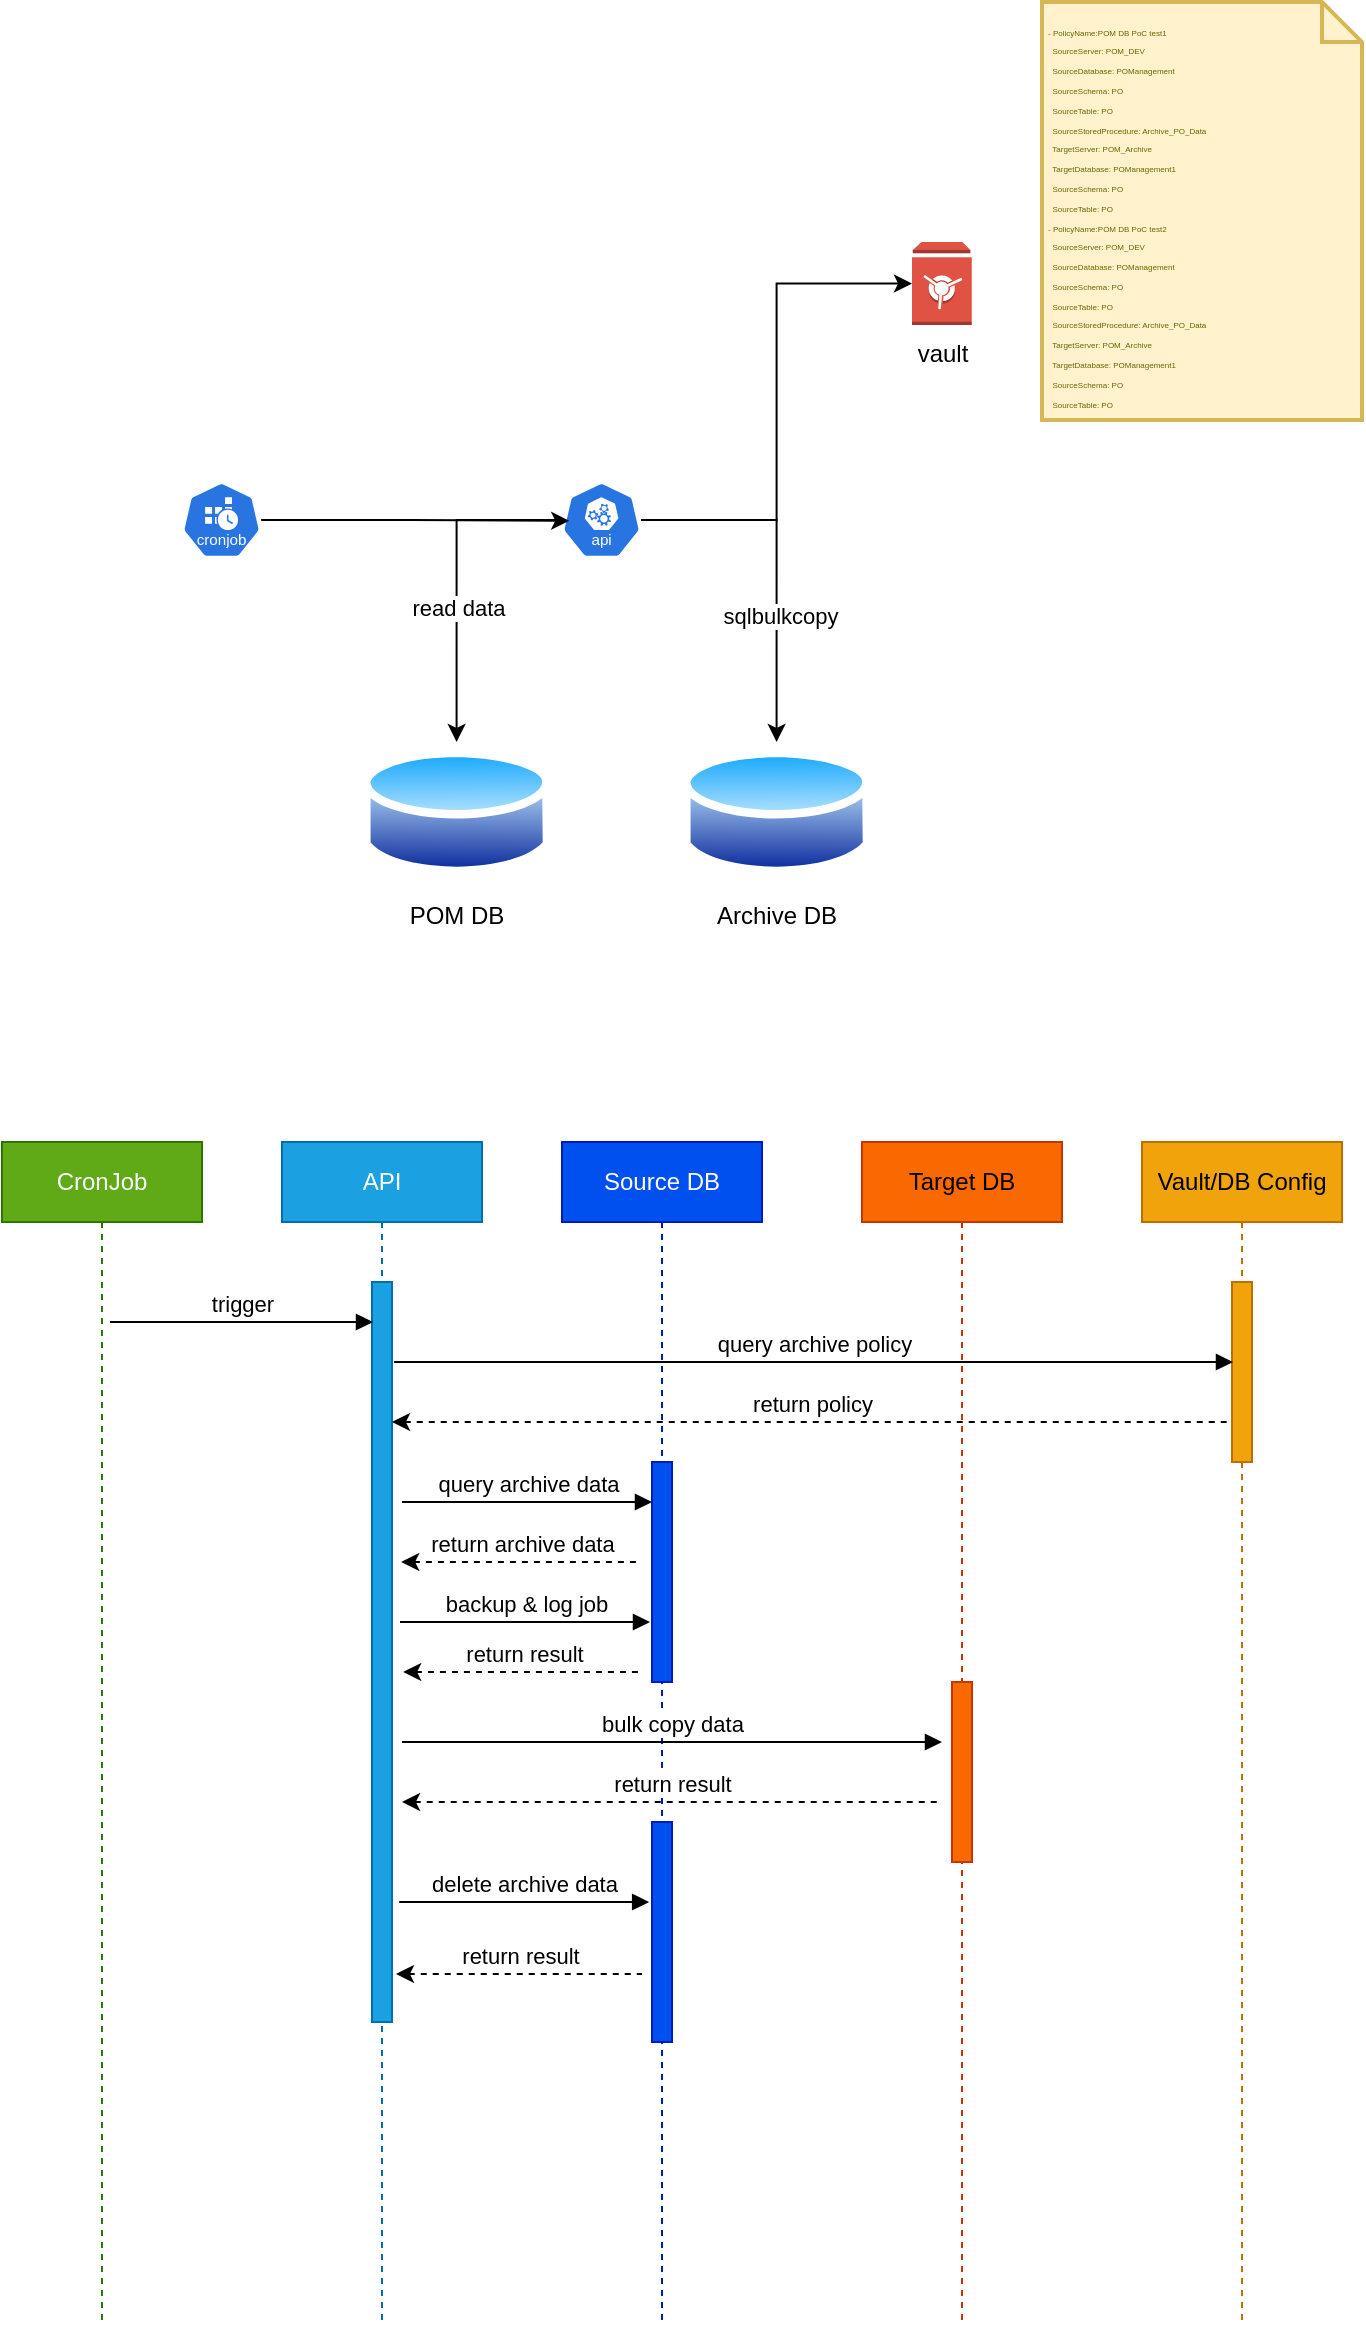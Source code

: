 <mxfile version="26.0.16">
  <diagram name="Page-1" id="eNsGda5qm_5_mq_R6bHS">
    <mxGraphModel dx="1185" dy="1796" grid="1" gridSize="10" guides="1" tooltips="1" connect="1" arrows="1" fold="1" page="1" pageScale="1" pageWidth="827" pageHeight="1169" math="0" shadow="0">
      <root>
        <mxCell id="0" />
        <mxCell id="1" parent="0" />
        <mxCell id="yhK1gvrLa2TBpqXnLQNI-1" value="" style="aspect=fixed;sketch=0;html=1;dashed=0;whitespace=wrap;verticalLabelPosition=bottom;verticalAlign=top;fillColor=#2875E2;strokeColor=#ffffff;points=[[0.005,0.63,0],[0.1,0.2,0],[0.9,0.2,0],[0.5,0,0],[0.995,0.63,0],[0.72,0.99,0],[0.5,1,0],[0.28,0.99,0]];shape=mxgraph.kubernetes.icon2;kubernetesLabel=1;prIcon=cronjob" vertex="1" parent="1">
          <mxGeometry x="120" y="230" width="39.58" height="38" as="geometry" />
        </mxCell>
        <mxCell id="yhK1gvrLa2TBpqXnLQNI-10" style="edgeStyle=orthogonalEdgeStyle;rounded=0;orthogonalLoop=1;jettySize=auto;html=1;" edge="1" parent="1" source="yhK1gvrLa2TBpqXnLQNI-2" target="yhK1gvrLa2TBpqXnLQNI-5">
          <mxGeometry relative="1" as="geometry" />
        </mxCell>
        <mxCell id="yhK1gvrLa2TBpqXnLQNI-13" value="read data" style="edgeLabel;html=1;align=center;verticalAlign=middle;resizable=0;points=[];" vertex="1" connectable="0" parent="yhK1gvrLa2TBpqXnLQNI-10">
          <mxGeometry x="0.17" relative="1" as="geometry">
            <mxPoint as="offset" />
          </mxGeometry>
        </mxCell>
        <mxCell id="yhK1gvrLa2TBpqXnLQNI-11" style="edgeStyle=orthogonalEdgeStyle;rounded=0;orthogonalLoop=1;jettySize=auto;html=1;" edge="1" parent="1" source="yhK1gvrLa2TBpqXnLQNI-2" target="yhK1gvrLa2TBpqXnLQNI-6">
          <mxGeometry relative="1" as="geometry" />
        </mxCell>
        <mxCell id="yhK1gvrLa2TBpqXnLQNI-12" value="sqlbulkcopy" style="edgeLabel;html=1;align=center;verticalAlign=middle;resizable=0;points=[];" vertex="1" connectable="0" parent="yhK1gvrLa2TBpqXnLQNI-11">
          <mxGeometry x="0.288" y="1" relative="1" as="geometry">
            <mxPoint as="offset" />
          </mxGeometry>
        </mxCell>
        <mxCell id="yhK1gvrLa2TBpqXnLQNI-2" value="" style="aspect=fixed;sketch=0;html=1;dashed=0;whitespace=wrap;verticalLabelPosition=bottom;verticalAlign=top;fillColor=#2875E2;strokeColor=#ffffff;points=[[0.005,0.63,0],[0.1,0.2,0],[0.9,0.2,0],[0.5,0,0],[0.995,0.63,0],[0.72,0.99,0],[0.5,1,0],[0.28,0.99,0]];shape=mxgraph.kubernetes.icon2;kubernetesLabel=1;prIcon=api" vertex="1" parent="1">
          <mxGeometry x="310" y="230" width="39.58" height="38" as="geometry" />
        </mxCell>
        <mxCell id="yhK1gvrLa2TBpqXnLQNI-3" value="vault" style="outlineConnect=0;dashed=0;verticalLabelPosition=bottom;verticalAlign=top;align=center;html=1;shape=mxgraph.aws3.vault;fillColor=#E05243;gradientColor=none;" vertex="1" parent="1">
          <mxGeometry x="485" y="110" width="29.88" height="41.5" as="geometry" />
        </mxCell>
        <mxCell id="yhK1gvrLa2TBpqXnLQNI-5" value="POM DB" style="image;aspect=fixed;perimeter=ellipsePerimeter;html=1;align=center;shadow=0;dashed=0;spacingTop=3;image=img/lib/active_directory/database.svg;" vertex="1" parent="1">
          <mxGeometry x="210" y="360" width="94.59" height="70" as="geometry" />
        </mxCell>
        <mxCell id="yhK1gvrLa2TBpqXnLQNI-6" value="Archive DB" style="image;aspect=fixed;perimeter=ellipsePerimeter;html=1;align=center;shadow=0;dashed=0;spacingTop=3;image=img/lib/active_directory/database.svg;" vertex="1" parent="1">
          <mxGeometry x="370" y="360" width="94.59" height="70" as="geometry" />
        </mxCell>
        <mxCell id="yhK1gvrLa2TBpqXnLQNI-7" style="edgeStyle=orthogonalEdgeStyle;rounded=0;orthogonalLoop=1;jettySize=auto;html=1;entryX=0.091;entryY=0.51;entryDx=0;entryDy=0;entryPerimeter=0;" edge="1" parent="1" source="yhK1gvrLa2TBpqXnLQNI-1" target="yhK1gvrLa2TBpqXnLQNI-2">
          <mxGeometry relative="1" as="geometry" />
        </mxCell>
        <mxCell id="yhK1gvrLa2TBpqXnLQNI-8" style="edgeStyle=orthogonalEdgeStyle;rounded=0;orthogonalLoop=1;jettySize=auto;html=1;entryX=0;entryY=0.5;entryDx=0;entryDy=0;entryPerimeter=0;" edge="1" parent="1" source="yhK1gvrLa2TBpqXnLQNI-2" target="yhK1gvrLa2TBpqXnLQNI-3">
          <mxGeometry relative="1" as="geometry">
            <mxPoint x="350" y="250" as="sourcePoint" />
          </mxGeometry>
        </mxCell>
        <mxCell id="yhK1gvrLa2TBpqXnLQNI-9" value="&lt;div style=&quot;line-height: 70%;&quot;&gt;&lt;div&gt;&lt;font style=&quot;font-size: 4px; line-height: 2.8px;&quot;&gt;- PolicyName:POM DB PoC test1&lt;/font&gt;&lt;/div&gt;&lt;div&gt;&lt;font style=&quot;font-size: 4px; line-height: 2.8px;&quot;&gt;&amp;nbsp; SourceServer: POM_DEV&lt;/font&gt;&lt;/div&gt;&lt;div&gt;&lt;font style=&quot;font-size: 4px; line-height: 2.8px;&quot;&gt;&amp;nbsp; SourceDatabase: POManagement&lt;/font&gt;&lt;/div&gt;&lt;div&gt;&lt;font style=&quot;font-size: 4px; line-height: 2.8px;&quot;&gt;&amp;nbsp; SourceSchema: PO&lt;/font&gt;&lt;/div&gt;&lt;div&gt;&lt;font style=&quot;font-size: 4px; line-height: 2.8px;&quot;&gt;&amp;nbsp; SourceTable: PO&lt;/font&gt;&lt;/div&gt;&lt;div&gt;&lt;font style=&quot;font-size: 4px; line-height: 2.8px;&quot;&gt;&amp;nbsp; SourceStoredProcedure: Archive_PO_Data&lt;/font&gt;&lt;/div&gt;&lt;div&gt;&lt;font style=&quot;font-size: 4px; line-height: 2.8px;&quot;&gt;&amp;nbsp; TargetServer: POM_Archive&lt;/font&gt;&lt;/div&gt;&lt;div&gt;&lt;font style=&quot;font-size: 4px; line-height: 2.8px;&quot;&gt;&amp;nbsp; TargetDatabase: POManagement1&lt;/font&gt;&lt;/div&gt;&lt;div&gt;&lt;font style=&quot;font-size: 4px; line-height: 2.8px;&quot;&gt;&amp;nbsp; SourceSchema: PO&lt;/font&gt;&lt;/div&gt;&lt;div&gt;&lt;font style=&quot;font-size: 4px; line-height: 2.8px;&quot;&gt;&amp;nbsp; SourceTable: PO&lt;/font&gt;&lt;/div&gt;&lt;div&gt;&lt;font style=&quot;font-size: 4px; line-height: 2.8px;&quot;&gt;- PolicyName:POM DB PoC test2&lt;/font&gt;&lt;/div&gt;&lt;div&gt;&lt;font style=&quot;font-size: 4px; line-height: 2.8px;&quot;&gt;&amp;nbsp; SourceServer: POM_DEV&lt;/font&gt;&lt;/div&gt;&lt;div&gt;&lt;font style=&quot;font-size: 4px; line-height: 2.8px;&quot;&gt;&amp;nbsp; SourceDatabase: POManagement&lt;/font&gt;&lt;/div&gt;&lt;div&gt;&lt;font style=&quot;font-size: 4px; line-height: 2.8px;&quot;&gt;&amp;nbsp; SourceSchema: PO&lt;/font&gt;&lt;/div&gt;&lt;div&gt;&lt;font style=&quot;font-size: 4px; line-height: 2.8px;&quot;&gt;&amp;nbsp; SourceTable: PO&lt;/font&gt;&lt;/div&gt;&lt;div&gt;&lt;font style=&quot;font-size: 4px; line-height: 2.8px;&quot;&gt;&amp;nbsp; SourceStoredProcedure: Archive_PO_Data&lt;/font&gt;&lt;/div&gt;&lt;div&gt;&lt;font style=&quot;font-size: 4px; line-height: 2.8px;&quot;&gt;&amp;nbsp; TargetServer: POM_Archive&lt;/font&gt;&lt;/div&gt;&lt;div&gt;&lt;font style=&quot;font-size: 4px; line-height: 2.8px;&quot;&gt;&amp;nbsp; TargetDatabase: POManagement1&lt;/font&gt;&lt;/div&gt;&lt;div&gt;&lt;font style=&quot;font-size: 4px; line-height: 2.8px;&quot;&gt;&amp;nbsp; SourceSchema: PO&lt;/font&gt;&lt;/div&gt;&lt;div&gt;&lt;font style=&quot;font-size: 4px; line-height: 2.8px;&quot;&gt;&amp;nbsp; SourceTable: PO&lt;/font&gt;&lt;/div&gt;&lt;/div&gt;" style="shape=note;strokeWidth=2;fontSize=14;size=20;whiteSpace=wrap;html=1;fillColor=#fff2cc;strokeColor=#d6b656;fontColor=#666600;align=left;verticalAlign=middle;spacing=3;labelPosition=center;verticalLabelPosition=middle;" vertex="1" parent="1">
          <mxGeometry x="550" y="-10" width="160" height="209" as="geometry" />
        </mxCell>
        <mxCell id="yhK1gvrLa2TBpqXnLQNI-32" value="CronJob" style="shape=umlLifeline;perimeter=lifelinePerimeter;whiteSpace=wrap;html=1;container=1;dropTarget=0;collapsible=0;recursiveResize=0;outlineConnect=0;portConstraint=eastwest;newEdgeStyle={&quot;edgeStyle&quot;:&quot;elbowEdgeStyle&quot;,&quot;elbow&quot;:&quot;vertical&quot;,&quot;curved&quot;:0,&quot;rounded&quot;:0};fillColor=#60a917;fontColor=#ffffff;strokeColor=#2D7600;" vertex="1" parent="1">
          <mxGeometry x="30" y="560" width="100" height="590" as="geometry" />
        </mxCell>
        <mxCell id="yhK1gvrLa2TBpqXnLQNI-33" value="API" style="shape=umlLifeline;perimeter=lifelinePerimeter;whiteSpace=wrap;html=1;container=1;dropTarget=0;collapsible=0;recursiveResize=0;outlineConnect=0;portConstraint=eastwest;newEdgeStyle={&quot;edgeStyle&quot;:&quot;elbowEdgeStyle&quot;,&quot;elbow&quot;:&quot;vertical&quot;,&quot;curved&quot;:0,&quot;rounded&quot;:0};fillColor=#1ba1e2;fontColor=#ffffff;strokeColor=#006EAF;" vertex="1" parent="1">
          <mxGeometry x="170" y="560" width="100" height="590" as="geometry" />
        </mxCell>
        <mxCell id="yhK1gvrLa2TBpqXnLQNI-39" value="" style="html=1;points=[[0,0,0,0,5],[0,1,0,0,-5],[1,0,0,0,5],[1,1,0,0,-5]];perimeter=orthogonalPerimeter;outlineConnect=0;targetShapes=umlLifeline;portConstraint=eastwest;newEdgeStyle={&quot;curved&quot;:0,&quot;rounded&quot;:0};fillColor=#1ba1e2;fontColor=#ffffff;strokeColor=#006EAF;" vertex="1" parent="yhK1gvrLa2TBpqXnLQNI-33">
          <mxGeometry x="45" y="70" width="10" height="370" as="geometry" />
        </mxCell>
        <mxCell id="yhK1gvrLa2TBpqXnLQNI-34" value="Source DB" style="shape=umlLifeline;perimeter=lifelinePerimeter;whiteSpace=wrap;html=1;container=1;dropTarget=0;collapsible=0;recursiveResize=0;outlineConnect=0;portConstraint=eastwest;newEdgeStyle={&quot;edgeStyle&quot;:&quot;elbowEdgeStyle&quot;,&quot;elbow&quot;:&quot;vertical&quot;,&quot;curved&quot;:0,&quot;rounded&quot;:0};fillColor=#0050ef;fontColor=#ffffff;strokeColor=#001DBC;" vertex="1" parent="1">
          <mxGeometry x="310" y="560" width="100" height="590" as="geometry" />
        </mxCell>
        <mxCell id="yhK1gvrLa2TBpqXnLQNI-41" value="" style="html=1;points=[[0,0,0,0,5],[0,1,0,0,-5],[1,0,0,0,5],[1,1,0,0,-5]];perimeter=orthogonalPerimeter;outlineConnect=0;targetShapes=umlLifeline;portConstraint=eastwest;newEdgeStyle={&quot;curved&quot;:0,&quot;rounded&quot;:0};fillColor=#0050ef;fontColor=#ffffff;strokeColor=#001DBC;" vertex="1" parent="yhK1gvrLa2TBpqXnLQNI-34">
          <mxGeometry x="45" y="160" width="10" height="110" as="geometry" />
        </mxCell>
        <mxCell id="yhK1gvrLa2TBpqXnLQNI-48" value="" style="html=1;points=[[0,0,0,0,5],[0,1,0,0,-5],[1,0,0,0,5],[1,1,0,0,-5]];perimeter=orthogonalPerimeter;outlineConnect=0;targetShapes=umlLifeline;portConstraint=eastwest;newEdgeStyle={&quot;curved&quot;:0,&quot;rounded&quot;:0};fillColor=#0050ef;fontColor=#ffffff;strokeColor=#001DBC;" vertex="1" parent="yhK1gvrLa2TBpqXnLQNI-34">
          <mxGeometry x="45" y="340" width="10" height="110" as="geometry" />
        </mxCell>
        <mxCell id="yhK1gvrLa2TBpqXnLQNI-35" value="Target DB" style="shape=umlLifeline;perimeter=lifelinePerimeter;whiteSpace=wrap;html=1;container=1;dropTarget=0;collapsible=0;recursiveResize=0;outlineConnect=0;portConstraint=eastwest;newEdgeStyle={&quot;edgeStyle&quot;:&quot;elbowEdgeStyle&quot;,&quot;elbow&quot;:&quot;vertical&quot;,&quot;curved&quot;:0,&quot;rounded&quot;:0};fillColor=#fa6800;fontColor=#000000;strokeColor=#C73500;" vertex="1" parent="1">
          <mxGeometry x="460" y="560" width="100" height="590" as="geometry" />
        </mxCell>
        <mxCell id="yhK1gvrLa2TBpqXnLQNI-42" value="" style="html=1;points=[[0,0,0,0,5],[0,1,0,0,-5],[1,0,0,0,5],[1,1,0,0,-5]];perimeter=orthogonalPerimeter;outlineConnect=0;targetShapes=umlLifeline;portConstraint=eastwest;newEdgeStyle={&quot;curved&quot;:0,&quot;rounded&quot;:0};fillColor=#fa6800;fontColor=#000000;strokeColor=#C73500;" vertex="1" parent="yhK1gvrLa2TBpqXnLQNI-35">
          <mxGeometry x="45" y="270" width="10" height="90" as="geometry" />
        </mxCell>
        <mxCell id="yhK1gvrLa2TBpqXnLQNI-36" value="Vault/DB Config" style="shape=umlLifeline;perimeter=lifelinePerimeter;whiteSpace=wrap;html=1;container=1;dropTarget=0;collapsible=0;recursiveResize=0;outlineConnect=0;portConstraint=eastwest;newEdgeStyle={&quot;edgeStyle&quot;:&quot;elbowEdgeStyle&quot;,&quot;elbow&quot;:&quot;vertical&quot;,&quot;curved&quot;:0,&quot;rounded&quot;:0};fillColor=#f0a30a;fontColor=#000000;strokeColor=#BD7000;" vertex="1" parent="1">
          <mxGeometry x="600" y="560" width="100" height="590" as="geometry" />
        </mxCell>
        <mxCell id="yhK1gvrLa2TBpqXnLQNI-40" value="" style="html=1;points=[[0,0,0,0,5],[0,1,0,0,-5],[1,0,0,0,5],[1,1,0,0,-5]];perimeter=orthogonalPerimeter;outlineConnect=0;targetShapes=umlLifeline;portConstraint=eastwest;newEdgeStyle={&quot;curved&quot;:0,&quot;rounded&quot;:0};fillColor=#f0a30a;fontColor=#000000;strokeColor=#BD7000;" vertex="1" parent="yhK1gvrLa2TBpqXnLQNI-36">
          <mxGeometry x="45" y="70" width="10" height="90" as="geometry" />
        </mxCell>
        <mxCell id="yhK1gvrLa2TBpqXnLQNI-37" value="trigger" style="html=1;verticalAlign=bottom;endArrow=block;curved=0;rounded=0;" edge="1" parent="1">
          <mxGeometry width="80" relative="1" as="geometry">
            <mxPoint x="84" y="650" as="sourcePoint" />
            <mxPoint x="215.5" y="650" as="targetPoint" />
          </mxGeometry>
        </mxCell>
        <mxCell id="yhK1gvrLa2TBpqXnLQNI-38" value="query archive policy" style="html=1;verticalAlign=bottom;endArrow=block;curved=0;rounded=0;" edge="1" parent="1">
          <mxGeometry width="80" relative="1" as="geometry">
            <mxPoint x="226.08" y="670" as="sourcePoint" />
            <mxPoint x="645.5" y="670" as="targetPoint" />
          </mxGeometry>
        </mxCell>
        <mxCell id="yhK1gvrLa2TBpqXnLQNI-43" value="return policy" style="html=1;verticalAlign=bottom;endArrow=none;curved=0;rounded=0;startFill=1;startArrow=classic;dashed=1;" edge="1" parent="1">
          <mxGeometry width="80" relative="1" as="geometry">
            <mxPoint x="225" y="700" as="sourcePoint" />
            <mxPoint x="644.92" y="700" as="targetPoint" />
          </mxGeometry>
        </mxCell>
        <mxCell id="yhK1gvrLa2TBpqXnLQNI-44" value="query archive data" style="html=1;verticalAlign=bottom;endArrow=block;curved=0;rounded=0;" edge="1" parent="1">
          <mxGeometry width="80" relative="1" as="geometry">
            <mxPoint x="230" y="740" as="sourcePoint" />
            <mxPoint x="355" y="740" as="targetPoint" />
          </mxGeometry>
        </mxCell>
        <mxCell id="yhK1gvrLa2TBpqXnLQNI-45" value="return archive data" style="html=1;verticalAlign=bottom;endArrow=none;curved=0;rounded=0;startFill=1;startArrow=classic;dashed=1;" edge="1" parent="1">
          <mxGeometry width="80" relative="1" as="geometry">
            <mxPoint x="229.58" y="770" as="sourcePoint" />
            <mxPoint x="349.58" y="770" as="targetPoint" />
          </mxGeometry>
        </mxCell>
        <mxCell id="yhK1gvrLa2TBpqXnLQNI-46" value="bulk copy data" style="html=1;verticalAlign=bottom;endArrow=block;curved=0;rounded=0;" edge="1" parent="1">
          <mxGeometry width="80" relative="1" as="geometry">
            <mxPoint x="230" y="860" as="sourcePoint" />
            <mxPoint x="500" y="860" as="targetPoint" />
          </mxGeometry>
        </mxCell>
        <mxCell id="yhK1gvrLa2TBpqXnLQNI-47" value="return result" style="html=1;verticalAlign=bottom;endArrow=none;curved=0;rounded=0;startFill=1;startArrow=classic;dashed=1;" edge="1" parent="1">
          <mxGeometry width="80" relative="1" as="geometry">
            <mxPoint x="230" y="890" as="sourcePoint" />
            <mxPoint x="500" y="890" as="targetPoint" />
          </mxGeometry>
        </mxCell>
        <mxCell id="yhK1gvrLa2TBpqXnLQNI-49" value="delete archive data" style="html=1;verticalAlign=bottom;endArrow=block;curved=0;rounded=0;" edge="1" parent="1">
          <mxGeometry width="80" relative="1" as="geometry">
            <mxPoint x="228.58" y="940" as="sourcePoint" />
            <mxPoint x="353.58" y="940" as="targetPoint" />
          </mxGeometry>
        </mxCell>
        <mxCell id="yhK1gvrLa2TBpqXnLQNI-50" value="return result" style="html=1;verticalAlign=bottom;endArrow=none;curved=0;rounded=0;startFill=1;startArrow=classic;dashed=1;" edge="1" parent="1">
          <mxGeometry width="80" relative="1" as="geometry">
            <mxPoint x="227" y="976" as="sourcePoint" />
            <mxPoint x="350" y="976" as="targetPoint" />
          </mxGeometry>
        </mxCell>
        <mxCell id="yhK1gvrLa2TBpqXnLQNI-51" value="backup &amp;amp; log job" style="html=1;verticalAlign=bottom;endArrow=block;curved=0;rounded=0;" edge="1" parent="1">
          <mxGeometry width="80" relative="1" as="geometry">
            <mxPoint x="229" y="800" as="sourcePoint" />
            <mxPoint x="354" y="800" as="targetPoint" />
          </mxGeometry>
        </mxCell>
        <mxCell id="yhK1gvrLa2TBpqXnLQNI-52" value="return result" style="html=1;verticalAlign=bottom;endArrow=none;curved=0;rounded=0;startFill=1;startArrow=classic;dashed=1;" edge="1" parent="1">
          <mxGeometry width="80" relative="1" as="geometry">
            <mxPoint x="230.58" y="825" as="sourcePoint" />
            <mxPoint x="350.58" y="825" as="targetPoint" />
          </mxGeometry>
        </mxCell>
      </root>
    </mxGraphModel>
  </diagram>
</mxfile>
